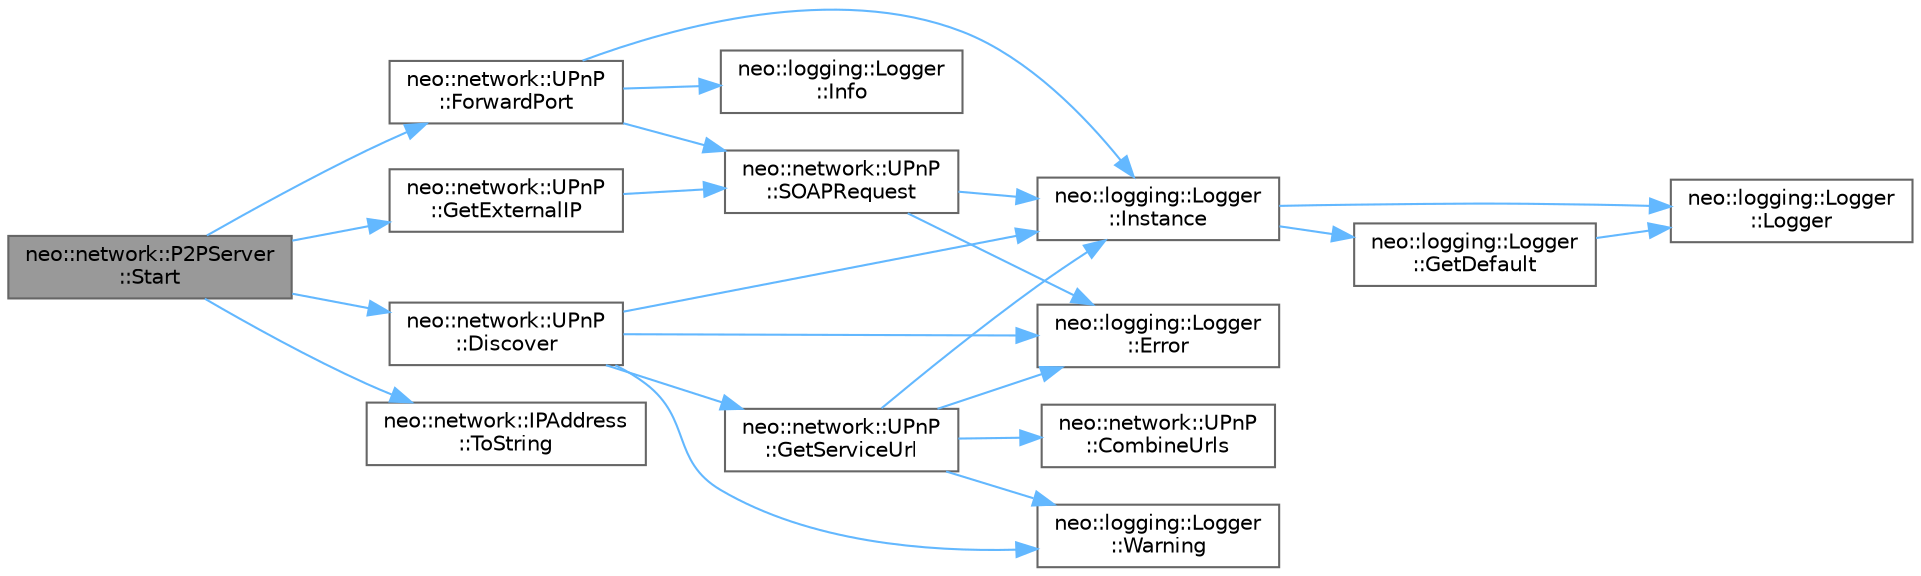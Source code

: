 digraph "neo::network::P2PServer::Start"
{
 // LATEX_PDF_SIZE
  bgcolor="transparent";
  edge [fontname=Helvetica,fontsize=10,labelfontname=Helvetica,labelfontsize=10];
  node [fontname=Helvetica,fontsize=10,shape=box,height=0.2,width=0.4];
  rankdir="LR";
  Node1 [id="Node000001",label="neo::network::P2PServer\l::Start",height=0.2,width=0.4,color="gray40", fillcolor="grey60", style="filled", fontcolor="black",tooltip="Starts the server."];
  Node1 -> Node2 [id="edge22_Node000001_Node000002",color="steelblue1",style="solid",tooltip=" "];
  Node2 [id="Node000002",label="neo::network::UPnP\l::Discover",height=0.2,width=0.4,color="grey40", fillcolor="white", style="filled",URL="$classneo_1_1network_1_1_u_pn_p.html#a61ee40b9064d23885100d7f8d2b4a569",tooltip="Sends an Udp broadcast message to discover the UPnP device."];
  Node2 -> Node3 [id="edge23_Node000002_Node000003",color="steelblue1",style="solid",tooltip=" "];
  Node3 [id="Node000003",label="neo::logging::Logger\l::Error",height=0.2,width=0.4,color="grey40", fillcolor="white", style="filled",URL="$classneo_1_1logging_1_1_logger.html#ab2af17208a339e979fef8368a7ea05cc",tooltip="Log an error message."];
  Node2 -> Node4 [id="edge24_Node000002_Node000004",color="steelblue1",style="solid",tooltip=" "];
  Node4 [id="Node000004",label="neo::network::UPnP\l::GetServiceUrl",height=0.2,width=0.4,color="grey40", fillcolor="white", style="filled",URL="$classneo_1_1network_1_1_u_pn_p.html#abea0913c0be377ea6f167beb86355f0e",tooltip="Gets the service URL from the UPnP device description."];
  Node4 -> Node5 [id="edge25_Node000004_Node000005",color="steelblue1",style="solid",tooltip=" "];
  Node5 [id="Node000005",label="neo::network::UPnP\l::CombineUrls",height=0.2,width=0.4,color="grey40", fillcolor="white", style="filled",URL="$classneo_1_1network_1_1_u_pn_p.html#a5ea02217fae1f2192483ddf03321a4f3",tooltip="Combines two URLs."];
  Node4 -> Node3 [id="edge26_Node000004_Node000003",color="steelblue1",style="solid",tooltip=" "];
  Node4 -> Node6 [id="edge27_Node000004_Node000006",color="steelblue1",style="solid",tooltip=" "];
  Node6 [id="Node000006",label="neo::logging::Logger\l::Instance",height=0.2,width=0.4,color="grey40", fillcolor="white", style="filled",URL="$classneo_1_1logging_1_1_logger.html#ae6d1d8d54985e37831b0f0e66b61be87",tooltip="Get the singleton logger instance (alias for GetDefault)"];
  Node6 -> Node7 [id="edge28_Node000006_Node000007",color="steelblue1",style="solid",tooltip=" "];
  Node7 [id="Node000007",label="neo::logging::Logger\l::GetDefault",height=0.2,width=0.4,color="grey40", fillcolor="white", style="filled",URL="$classneo_1_1logging_1_1_logger.html#abff18ad1faab25601174fa98b85159b9",tooltip="Get the default logger instance."];
  Node7 -> Node8 [id="edge29_Node000007_Node000008",color="steelblue1",style="solid",tooltip=" "];
  Node8 [id="Node000008",label="neo::logging::Logger\l::Logger",height=0.2,width=0.4,color="grey40", fillcolor="white", style="filled",URL="$classneo_1_1logging_1_1_logger.html#a8e3e3c0db70c7a54b526744fc406eb55",tooltip="Constructor."];
  Node6 -> Node8 [id="edge30_Node000006_Node000008",color="steelblue1",style="solid",tooltip=" "];
  Node4 -> Node9 [id="edge31_Node000004_Node000009",color="steelblue1",style="solid",tooltip=" "];
  Node9 [id="Node000009",label="neo::logging::Logger\l::Warning",height=0.2,width=0.4,color="grey40", fillcolor="white", style="filled",URL="$classneo_1_1logging_1_1_logger.html#a1a2d08946a4595c714c95eeef473ca5d",tooltip="Log a warning message (alias for Warn)"];
  Node2 -> Node6 [id="edge32_Node000002_Node000006",color="steelblue1",style="solid",tooltip=" "];
  Node2 -> Node9 [id="edge33_Node000002_Node000009",color="steelblue1",style="solid",tooltip=" "];
  Node1 -> Node10 [id="edge34_Node000001_Node000010",color="steelblue1",style="solid",tooltip=" "];
  Node10 [id="Node000010",label="neo::network::UPnP\l::ForwardPort",height=0.2,width=0.4,color="grey40", fillcolor="white", style="filled",URL="$classneo_1_1network_1_1_u_pn_p.html#ad96dd155500025df8f1d8cbb950730b0",tooltip="Attempt to create a port forwarding."];
  Node10 -> Node11 [id="edge35_Node000010_Node000011",color="steelblue1",style="solid",tooltip=" "];
  Node11 [id="Node000011",label="neo::logging::Logger\l::Info",height=0.2,width=0.4,color="grey40", fillcolor="white", style="filled",URL="$classneo_1_1logging_1_1_logger.html#a7b9d24c31fd3a110a8abb3d32ab9e800",tooltip="Log an info message."];
  Node10 -> Node6 [id="edge36_Node000010_Node000006",color="steelblue1",style="solid",tooltip=" "];
  Node10 -> Node12 [id="edge37_Node000010_Node000012",color="steelblue1",style="solid",tooltip=" "];
  Node12 [id="Node000012",label="neo::network::UPnP\l::SOAPRequest",height=0.2,width=0.4,color="grey40", fillcolor="white", style="filled",URL="$classneo_1_1network_1_1_u_pn_p.html#a53360502ce914102a8edf5a18802a0c5",tooltip="Sends a SOAP request to the UPnP device."];
  Node12 -> Node3 [id="edge38_Node000012_Node000003",color="steelblue1",style="solid",tooltip=" "];
  Node12 -> Node6 [id="edge39_Node000012_Node000006",color="steelblue1",style="solid",tooltip=" "];
  Node1 -> Node13 [id="edge40_Node000001_Node000013",color="steelblue1",style="solid",tooltip=" "];
  Node13 [id="Node000013",label="neo::network::UPnP\l::GetExternalIP",height=0.2,width=0.4,color="grey40", fillcolor="white", style="filled",URL="$classneo_1_1network_1_1_u_pn_p.html#a8281a6c0cad83fa91c15b70253c54fdb",tooltip="Attempt to get the external IP address of the local host."];
  Node13 -> Node12 [id="edge41_Node000013_Node000012",color="steelblue1",style="solid",tooltip=" "];
  Node1 -> Node14 [id="edge42_Node000001_Node000014",color="steelblue1",style="solid",tooltip=" "];
  Node14 [id="Node000014",label="neo::network::IPAddress\l::ToString",height=0.2,width=0.4,color="grey40", fillcolor="white", style="filled",URL="$classneo_1_1network_1_1_i_p_address.html#ac69227f4906b32be6a1712beff5b897a",tooltip="Gets the IP address as a string."];
}
